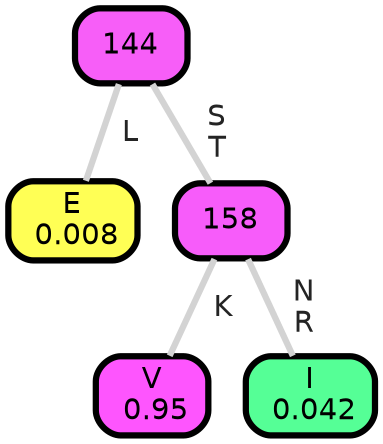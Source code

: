 graph Tree {
node [shape=box, style="filled, rounded",color="black",penwidth="3",fontcolor="black",                 fontname=helvetica] ;
graph [ranksep="0 equally", splines=straight,                 bgcolor=transparent, dpi=200] ;
edge [fontname=helvetica, fontweight=bold,fontcolor=grey14,color=lightgray] ;
0 [label="E
 0.008", fillcolor="#ffff55"] ;
1 [label="144", fillcolor="#f75ef8"] ;
2 [label="V
 0.95", fillcolor="#fe55fe"] ;
3 [label="158", fillcolor="#f75cfa"] ;
4 [label="I
 0.042", fillcolor="#55ff96"] ;
1 -- 0 [label=" L",penwidth=3] ;
1 -- 3 [label=" S\n T",penwidth=3] ;
3 -- 2 [label=" K",penwidth=3] ;
3 -- 4 [label=" N\n R",penwidth=3] ;
{rank = same;}}
